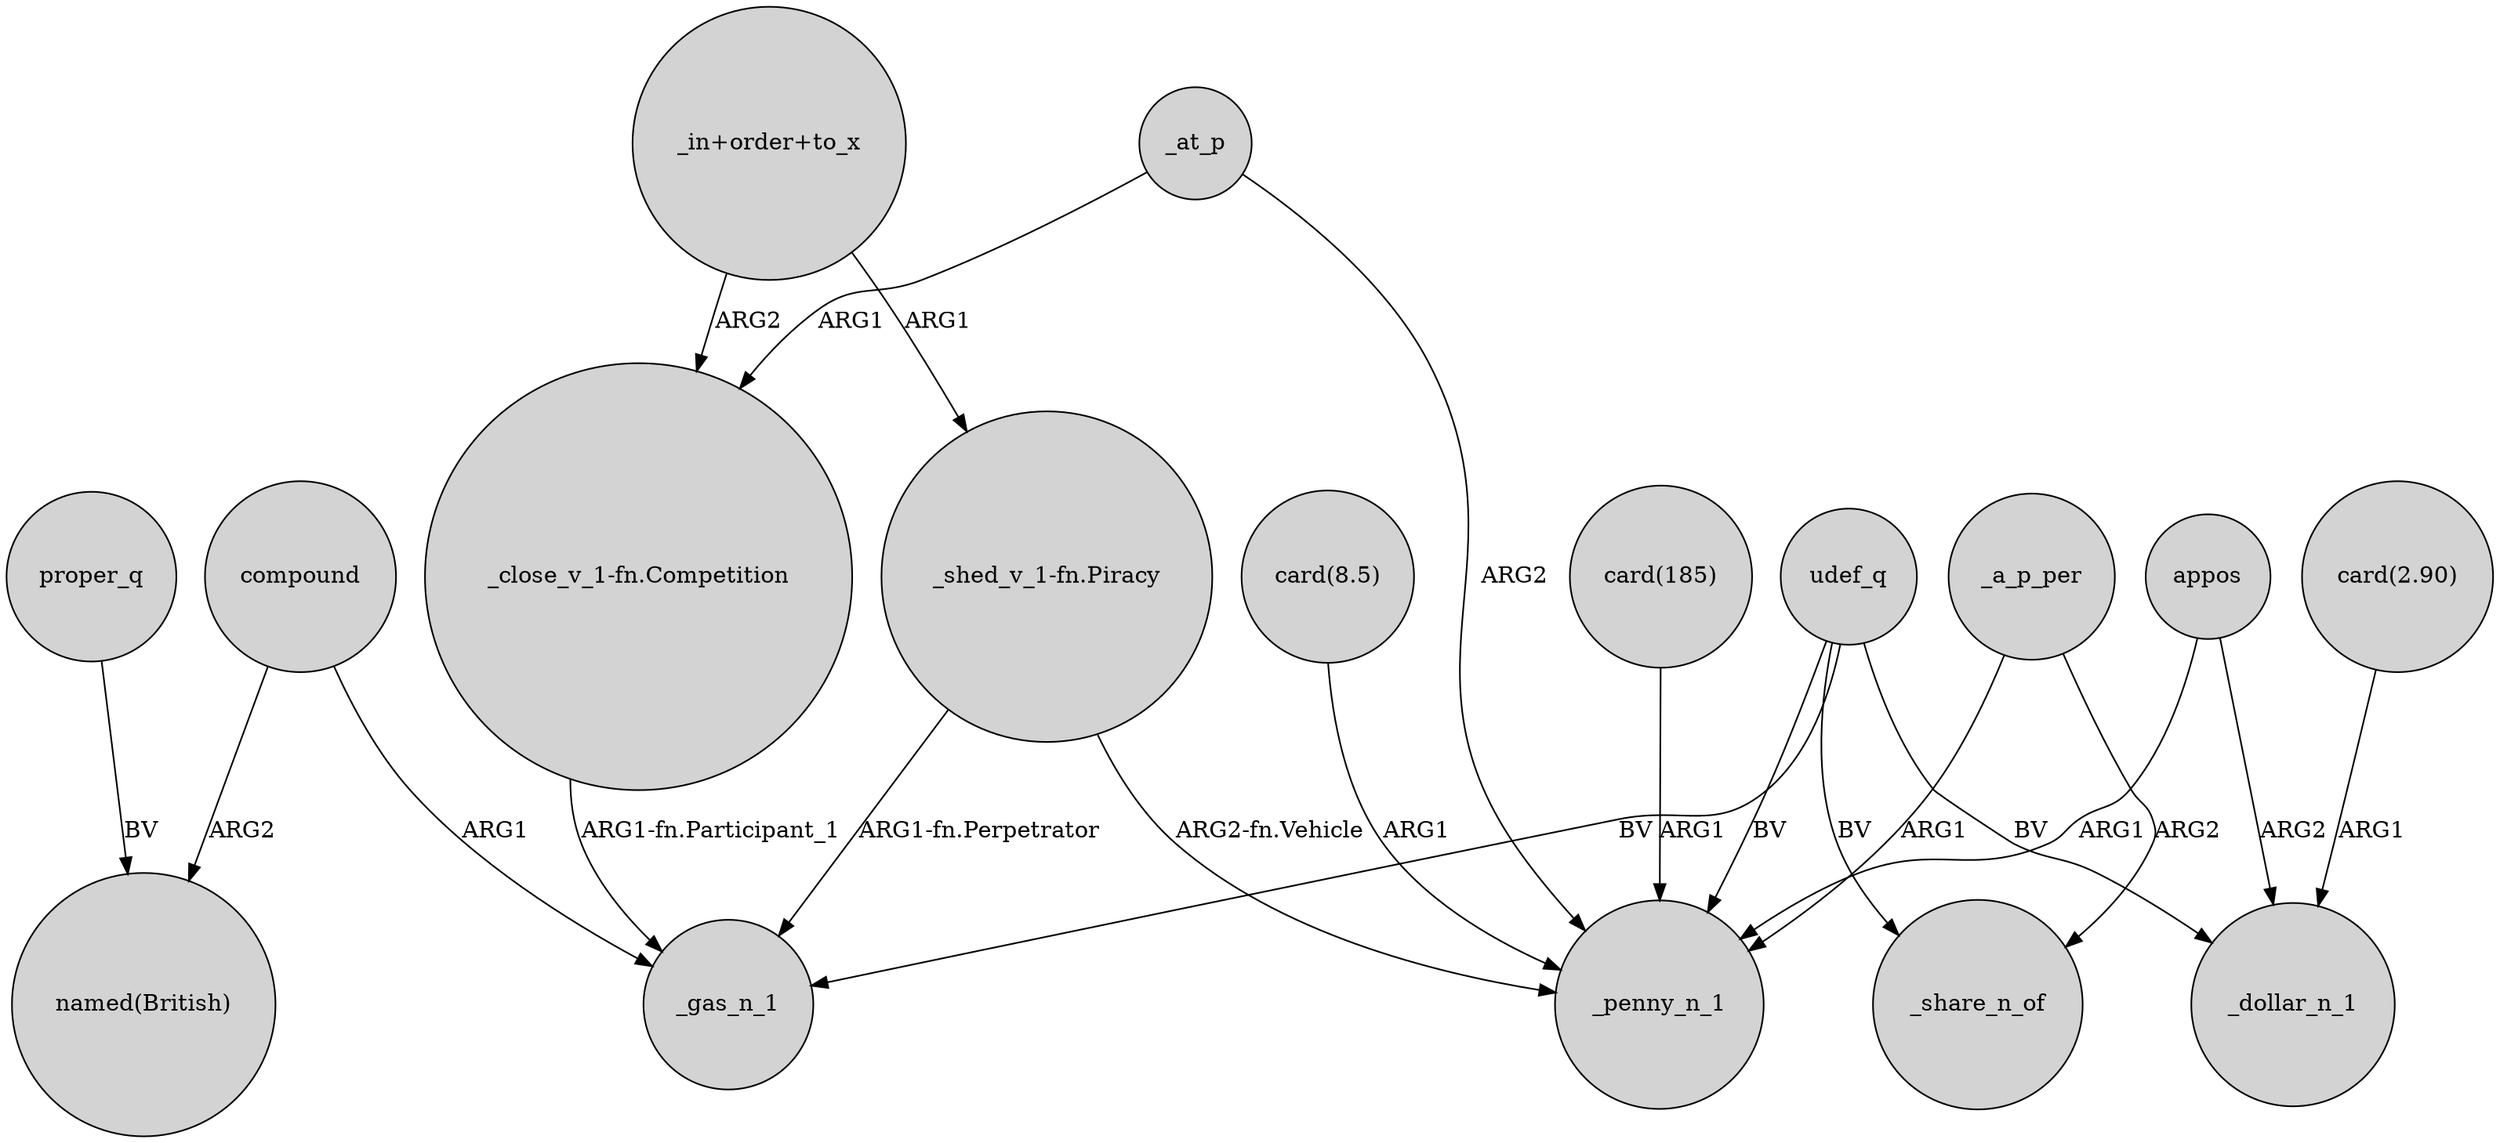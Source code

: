 digraph {
	node [shape=circle style=filled]
	proper_q -> "named(British)" [label=BV]
	_at_p -> "_close_v_1-fn.Competition" [label=ARG1]
	"card(185)" -> _penny_n_1 [label=ARG1]
	appos -> _dollar_n_1 [label=ARG2]
	"_in+order+to_x" -> "_shed_v_1-fn.Piracy" [label=ARG1]
	"_shed_v_1-fn.Piracy" -> _gas_n_1 [label="ARG1-fn.Perpetrator"]
	"_close_v_1-fn.Competition" -> _gas_n_1 [label="ARG1-fn.Participant_1"]
	_a_p_per -> _share_n_of [label=ARG2]
	udef_q -> _share_n_of [label=BV]
	"_shed_v_1-fn.Piracy" -> _penny_n_1 [label="ARG2-fn.Vehicle"]
	"card(2.90)" -> _dollar_n_1 [label=ARG1]
	udef_q -> _dollar_n_1 [label=BV]
	_a_p_per -> _penny_n_1 [label=ARG1]
	"card(8.5)" -> _penny_n_1 [label=ARG1]
	appos -> _penny_n_1 [label=ARG1]
	"_in+order+to_x" -> "_close_v_1-fn.Competition" [label=ARG2]
	udef_q -> _penny_n_1 [label=BV]
	compound -> "named(British)" [label=ARG2]
	_at_p -> _penny_n_1 [label=ARG2]
	compound -> _gas_n_1 [label=ARG1]
	udef_q -> _gas_n_1 [label=BV]
}
